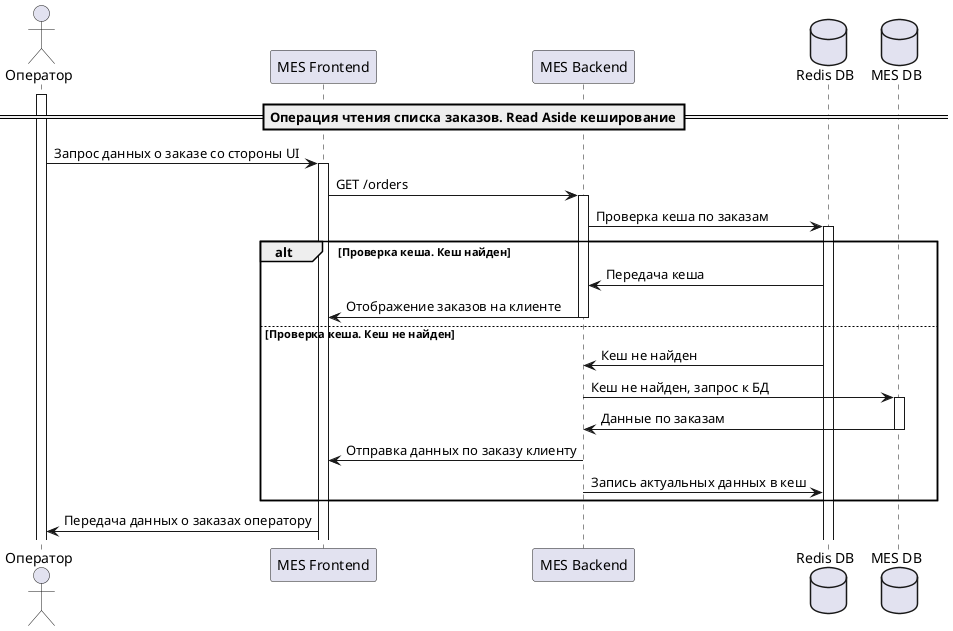 @startuml

actor "Оператор" as operator
participant "MES Frontend" as mes_front
participant "MES Backend" as mes_back
database "Redis DB" as redis_db
database "MES DB" as mes_db


==Операция чтения списка заказов. Read Aside кеширование==

activate operator
operator -> mes_front++: Запрос данных о заказе со стороны UI
mes_front -> mes_back++: GET /orders
mes_back -> redis_db++: Проверка кеша по заказам

alt Проверка кеша. Кеш найден
    redis_db -> mes_back: Передача кеша
    mes_back -> mes_front--: Отображение заказов на клиенте
else Проверка кеша. Кеш не найден
    redis_db -> mes_back: Кеш не найден
    mes_back -> mes_db++: Кеш не найден, запрос к БД
    mes_db -> mes_back--: Данные по заказам
    mes_back -> mes_front: Отправка данных по заказу клиенту
    mes_back -> redis_db: Запись актуальных данных в кеш
end

mes_front -> operator: Передача данных о заказах оператору

@enduml